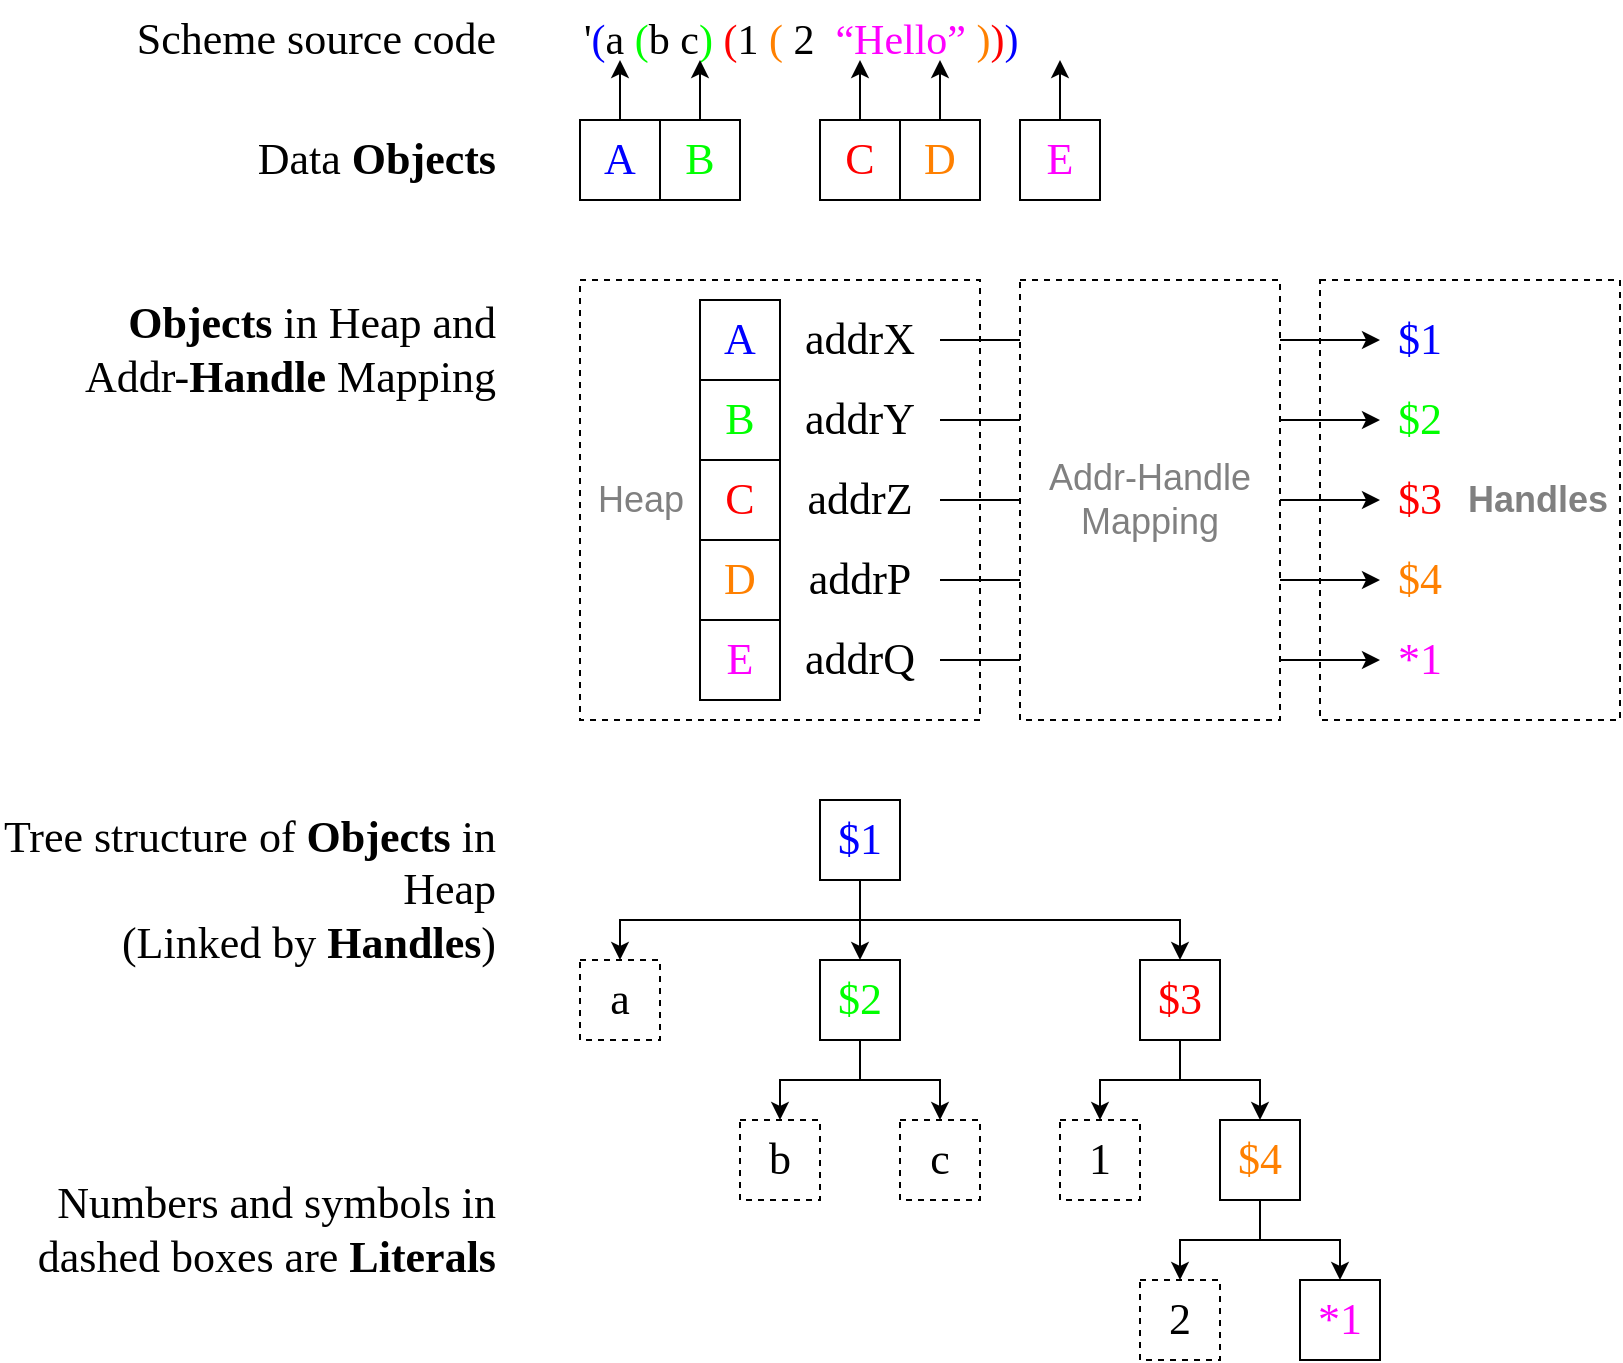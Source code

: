 <mxfile version="12.4.2" type="device" pages="1"><diagram id="j6RBjA2w_Ug1Mf5W4Ejd" name="Page-1"><mxGraphModel dx="3273" dy="885" grid="1" gridSize="10" guides="1" tooltips="1" connect="1" arrows="1" fold="1" page="1" pageScale="1" pageWidth="1920" pageHeight="1200" math="0" shadow="0"><root><mxCell id="0"/><mxCell id="1" parent="0"/><mxCell id="DbUxghMjtqE73PUyUdyE-60" value="Handles" style="rounded=0;whiteSpace=wrap;html=1;fontSize=18;align=right;fontColor=#808080;strokeColor=#000000;fillColor=#ffffff;dashed=1;spacingRight=4;fontStyle=1" vertex="1" parent="1"><mxGeometry x="570" y="360" width="150" height="220" as="geometry"/></mxCell><mxCell id="DbUxghMjtqE73PUyUdyE-47" value="Heap" style="rounded=0;whiteSpace=wrap;html=1;dashed=1;strokeColor=#000000;fillColor=#ffffff;fontSize=18;fontColor=#808080;align=left;verticalAlign=middle;spacingLeft=7;" vertex="1" parent="1"><mxGeometry x="200" y="360" width="200" height="220" as="geometry"/></mxCell><mxCell id="DbUxghMjtqE73PUyUdyE-1" value="&lt;font style=&quot;font-size: 21px&quot; face=&quot;Lucida Console&quot;&gt;'&lt;font color=&quot;#0000ff&quot;&gt;(&lt;/font&gt;a &lt;font color=&quot;#00ff00&quot;&gt;(&lt;/font&gt;b c&lt;font color=&quot;#00ff00&quot;&gt;)&lt;/font&gt; &lt;font color=&quot;#ff0000&quot;&gt;(&lt;/font&gt;1&amp;nbsp;&lt;font color=&quot;#ff8000&quot;&gt;(&lt;/font&gt; 2&lt;font color=&quot;#ff8000&quot;&gt;&amp;nbsp;&amp;nbsp;&lt;/font&gt;&lt;font color=&quot;#ff00ff&quot;&gt;“Hello”&lt;/font&gt;&amp;nbsp;&lt;font color=&quot;#ff8000&quot;&gt;)&lt;/font&gt;&lt;font color=&quot;#ff0000&quot;&gt;)&lt;/font&gt;&lt;font color=&quot;#0000ff&quot;&gt;)&lt;/font&gt;&lt;/font&gt;" style="text;html=1;strokeColor=none;fillColor=none;align=left;verticalAlign=middle;whiteSpace=wrap;rounded=0;fontSize=22;" vertex="1" parent="1"><mxGeometry x="200" y="220" width="400" height="40" as="geometry"/></mxCell><mxCell id="DbUxghMjtqE73PUyUdyE-49" style="edgeStyle=orthogonalEdgeStyle;rounded=0;orthogonalLoop=1;jettySize=auto;html=1;exitX=0.5;exitY=0;exitDx=0;exitDy=0;entryX=0.05;entryY=0.75;entryDx=0;entryDy=0;entryPerimeter=0;fontSize=22;fontColor=#FF00FF;" edge="1" parent="1" source="DbUxghMjtqE73PUyUdyE-4" target="DbUxghMjtqE73PUyUdyE-1"><mxGeometry relative="1" as="geometry"/></mxCell><mxCell id="DbUxghMjtqE73PUyUdyE-4" value="&lt;font face=&quot;Lucida Console&quot;&gt;A&lt;/font&gt;" style="rounded=0;whiteSpace=wrap;html=1;fontSize=22;align=center;fontColor=#0000FF;" vertex="1" parent="1"><mxGeometry x="200" y="280" width="40" height="40" as="geometry"/></mxCell><mxCell id="DbUxghMjtqE73PUyUdyE-50" style="edgeStyle=orthogonalEdgeStyle;rounded=0;orthogonalLoop=1;jettySize=auto;html=1;exitX=0.5;exitY=0;exitDx=0;exitDy=0;entryX=0.15;entryY=0.75;entryDx=0;entryDy=0;entryPerimeter=0;fontSize=22;fontColor=#FF00FF;" edge="1" parent="1" source="DbUxghMjtqE73PUyUdyE-6" target="DbUxghMjtqE73PUyUdyE-1"><mxGeometry relative="1" as="geometry"/></mxCell><mxCell id="DbUxghMjtqE73PUyUdyE-6" value="&lt;font face=&quot;Lucida Console&quot; color=&quot;#00ff00&quot;&gt;B&lt;/font&gt;" style="rounded=0;whiteSpace=wrap;html=1;fontSize=22;align=center;fontColor=#0000FF;" vertex="1" parent="1"><mxGeometry x="240" y="280" width="40" height="40" as="geometry"/></mxCell><mxCell id="DbUxghMjtqE73PUyUdyE-51" style="edgeStyle=orthogonalEdgeStyle;rounded=0;orthogonalLoop=1;jettySize=auto;html=1;exitX=0.5;exitY=0;exitDx=0;exitDy=0;entryX=0.35;entryY=0.75;entryDx=0;entryDy=0;entryPerimeter=0;fontSize=22;fontColor=#FF00FF;" edge="1" parent="1" source="DbUxghMjtqE73PUyUdyE-8" target="DbUxghMjtqE73PUyUdyE-1"><mxGeometry relative="1" as="geometry"/></mxCell><mxCell id="DbUxghMjtqE73PUyUdyE-8" value="&lt;font face=&quot;Lucida Console&quot; color=&quot;#ff0000&quot;&gt;C&lt;/font&gt;" style="rounded=0;whiteSpace=wrap;html=1;fontSize=22;align=center;fontColor=#0000FF;" vertex="1" parent="1"><mxGeometry x="320" y="280" width="40" height="40" as="geometry"/></mxCell><mxCell id="DbUxghMjtqE73PUyUdyE-52" style="edgeStyle=orthogonalEdgeStyle;rounded=0;orthogonalLoop=1;jettySize=auto;html=1;exitX=0.5;exitY=0;exitDx=0;exitDy=0;entryX=0.45;entryY=0.75;entryDx=0;entryDy=0;entryPerimeter=0;fontSize=22;fontColor=#FF00FF;" edge="1" parent="1" source="DbUxghMjtqE73PUyUdyE-10" target="DbUxghMjtqE73PUyUdyE-1"><mxGeometry relative="1" as="geometry"/></mxCell><mxCell id="DbUxghMjtqE73PUyUdyE-10" value="&lt;font face=&quot;Lucida Console&quot; color=&quot;#ff8000&quot;&gt;D&lt;/font&gt;" style="rounded=0;whiteSpace=wrap;html=1;fontSize=22;align=center;fontColor=#0000FF;" vertex="1" parent="1"><mxGeometry x="360" y="280" width="40" height="40" as="geometry"/></mxCell><mxCell id="DbUxghMjtqE73PUyUdyE-16" style="edgeStyle=orthogonalEdgeStyle;rounded=0;orthogonalLoop=1;jettySize=auto;html=1;exitX=0.5;exitY=1;exitDx=0;exitDy=0;entryX=0.5;entryY=0;entryDx=0;entryDy=0;fontSize=22;fontColor=#000000;" edge="1" parent="1" source="DbUxghMjtqE73PUyUdyE-12" target="DbUxghMjtqE73PUyUdyE-13"><mxGeometry relative="1" as="geometry"/></mxCell><mxCell id="DbUxghMjtqE73PUyUdyE-17" style="edgeStyle=orthogonalEdgeStyle;rounded=0;orthogonalLoop=1;jettySize=auto;html=1;exitX=0.5;exitY=1;exitDx=0;exitDy=0;entryX=0.5;entryY=0;entryDx=0;entryDy=0;fontSize=22;fontColor=#000000;" edge="1" parent="1" source="DbUxghMjtqE73PUyUdyE-12" target="DbUxghMjtqE73PUyUdyE-15"><mxGeometry relative="1" as="geometry"/></mxCell><mxCell id="DbUxghMjtqE73PUyUdyE-18" style="edgeStyle=orthogonalEdgeStyle;rounded=0;orthogonalLoop=1;jettySize=auto;html=1;exitX=0.5;exitY=1;exitDx=0;exitDy=0;entryX=0.5;entryY=0;entryDx=0;entryDy=0;fontSize=22;fontColor=#000000;" edge="1" parent="1" source="DbUxghMjtqE73PUyUdyE-12" target="DbUxghMjtqE73PUyUdyE-14"><mxGeometry relative="1" as="geometry"/></mxCell><mxCell id="DbUxghMjtqE73PUyUdyE-12" value="&lt;font face=&quot;Lucida Console&quot;&gt;$1&lt;/font&gt;" style="rounded=0;whiteSpace=wrap;html=1;fontSize=22;align=center;fontColor=#0000FF;" vertex="1" parent="1"><mxGeometry x="320" y="620" width="40" height="40" as="geometry"/></mxCell><mxCell id="DbUxghMjtqE73PUyUdyE-21" style="edgeStyle=orthogonalEdgeStyle;rounded=0;orthogonalLoop=1;jettySize=auto;html=1;exitX=0.5;exitY=1;exitDx=0;exitDy=0;entryX=0.5;entryY=0;entryDx=0;entryDy=0;fontSize=22;fontColor=#000000;" edge="1" parent="1" source="DbUxghMjtqE73PUyUdyE-13" target="DbUxghMjtqE73PUyUdyE-19"><mxGeometry relative="1" as="geometry"/></mxCell><mxCell id="DbUxghMjtqE73PUyUdyE-22" style="edgeStyle=orthogonalEdgeStyle;rounded=0;orthogonalLoop=1;jettySize=auto;html=1;exitX=0.5;exitY=1;exitDx=0;exitDy=0;entryX=0.5;entryY=0;entryDx=0;entryDy=0;fontSize=22;fontColor=#000000;" edge="1" parent="1" source="DbUxghMjtqE73PUyUdyE-13" target="DbUxghMjtqE73PUyUdyE-20"><mxGeometry relative="1" as="geometry"/></mxCell><mxCell id="DbUxghMjtqE73PUyUdyE-13" value="&lt;font face=&quot;Lucida Console&quot; color=&quot;#00ff00&quot;&gt;$2&lt;/font&gt;" style="rounded=0;whiteSpace=wrap;html=1;fontSize=22;align=center;fontColor=#0000FF;" vertex="1" parent="1"><mxGeometry x="320" y="700" width="40" height="40" as="geometry"/></mxCell><mxCell id="DbUxghMjtqE73PUyUdyE-25" style="edgeStyle=orthogonalEdgeStyle;rounded=0;orthogonalLoop=1;jettySize=auto;html=1;exitX=0.5;exitY=1;exitDx=0;exitDy=0;entryX=0.5;entryY=0;entryDx=0;entryDy=0;fontSize=22;fontColor=#000000;" edge="1" parent="1" source="DbUxghMjtqE73PUyUdyE-14" target="DbUxghMjtqE73PUyUdyE-23"><mxGeometry relative="1" as="geometry"/></mxCell><mxCell id="DbUxghMjtqE73PUyUdyE-26" style="edgeStyle=orthogonalEdgeStyle;rounded=0;orthogonalLoop=1;jettySize=auto;html=1;exitX=0.5;exitY=1;exitDx=0;exitDy=0;entryX=0.5;entryY=0;entryDx=0;entryDy=0;fontSize=22;fontColor=#000000;" edge="1" parent="1" source="DbUxghMjtqE73PUyUdyE-14" target="DbUxghMjtqE73PUyUdyE-24"><mxGeometry relative="1" as="geometry"/></mxCell><mxCell id="DbUxghMjtqE73PUyUdyE-14" value="&lt;font face=&quot;Lucida Console&quot; color=&quot;#ff0000&quot;&gt;$3&lt;/font&gt;" style="rounded=0;whiteSpace=wrap;html=1;fontSize=22;align=center;fontColor=#0000FF;" vertex="1" parent="1"><mxGeometry x="480" y="700" width="40" height="40" as="geometry"/></mxCell><mxCell id="DbUxghMjtqE73PUyUdyE-15" value="&lt;font face=&quot;Lucida Console&quot;&gt;a&lt;/font&gt;" style="rounded=0;whiteSpace=wrap;html=1;fontSize=22;align=center;fontColor=#000000;strokeColor=#000000;fillColor=none;dashed=1;" vertex="1" parent="1"><mxGeometry x="200" y="700" width="40" height="40" as="geometry"/></mxCell><mxCell id="DbUxghMjtqE73PUyUdyE-19" value="&lt;font face=&quot;Lucida Console&quot;&gt;b&lt;/font&gt;" style="rounded=0;whiteSpace=wrap;html=1;fontSize=22;align=center;fontColor=#000000;strokeColor=#000000;fillColor=none;dashed=1;" vertex="1" parent="1"><mxGeometry x="280" y="780" width="40" height="40" as="geometry"/></mxCell><mxCell id="DbUxghMjtqE73PUyUdyE-20" value="&lt;font face=&quot;Lucida Console&quot;&gt;c&lt;/font&gt;" style="rounded=0;whiteSpace=wrap;html=1;fontSize=22;align=center;fontColor=#000000;strokeColor=#000000;fillColor=none;dashed=1;" vertex="1" parent="1"><mxGeometry x="360" y="780" width="40" height="40" as="geometry"/></mxCell><mxCell id="DbUxghMjtqE73PUyUdyE-23" value="&lt;font face=&quot;Lucida Console&quot;&gt;1&lt;/font&gt;" style="rounded=0;whiteSpace=wrap;html=1;fontSize=22;align=center;fontColor=#000000;strokeColor=#000000;fillColor=none;dashed=1;" vertex="1" parent="1"><mxGeometry x="440" y="780" width="40" height="40" as="geometry"/></mxCell><mxCell id="DbUxghMjtqE73PUyUdyE-28" style="edgeStyle=orthogonalEdgeStyle;rounded=0;orthogonalLoop=1;jettySize=auto;html=1;exitX=0.5;exitY=1;exitDx=0;exitDy=0;entryX=0.5;entryY=0;entryDx=0;entryDy=0;fontSize=22;fontColor=#000000;" edge="1" parent="1" source="DbUxghMjtqE73PUyUdyE-24" target="DbUxghMjtqE73PUyUdyE-27"><mxGeometry relative="1" as="geometry"/></mxCell><mxCell id="DbUxghMjtqE73PUyUdyE-55" style="edgeStyle=orthogonalEdgeStyle;rounded=0;orthogonalLoop=1;jettySize=auto;html=1;exitX=0.5;exitY=1;exitDx=0;exitDy=0;entryX=0.5;entryY=0;entryDx=0;entryDy=0;fontSize=22;fontColor=#FF00FF;" edge="1" parent="1" source="DbUxghMjtqE73PUyUdyE-24" target="DbUxghMjtqE73PUyUdyE-54"><mxGeometry relative="1" as="geometry"/></mxCell><mxCell id="DbUxghMjtqE73PUyUdyE-24" value="&lt;font face=&quot;Lucida Console&quot; color=&quot;#ff8000&quot;&gt;$4&lt;/font&gt;" style="rounded=0;whiteSpace=wrap;html=1;fontSize=22;align=center;fontColor=#0000FF;" vertex="1" parent="1"><mxGeometry x="520" y="780" width="40" height="40" as="geometry"/></mxCell><mxCell id="DbUxghMjtqE73PUyUdyE-27" value="&lt;font face=&quot;Lucida Console&quot;&gt;2&lt;/font&gt;" style="rounded=0;whiteSpace=wrap;html=1;fontSize=22;align=center;fontColor=#000000;strokeColor=#000000;fillColor=none;dashed=1;" vertex="1" parent="1"><mxGeometry x="480" y="860" width="40" height="40" as="geometry"/></mxCell><mxCell id="DbUxghMjtqE73PUyUdyE-29" value="&lt;font face=&quot;Lucida Console&quot;&gt;A&lt;/font&gt;" style="rounded=0;whiteSpace=wrap;html=1;fontSize=22;align=center;fontColor=#0000FF;" vertex="1" parent="1"><mxGeometry x="260" y="370" width="40" height="40" as="geometry"/></mxCell><mxCell id="DbUxghMjtqE73PUyUdyE-30" value="&lt;font face=&quot;Lucida Console&quot; color=&quot;#00ff00&quot;&gt;B&lt;/font&gt;" style="rounded=0;whiteSpace=wrap;html=1;fontSize=22;align=center;fontColor=#0000FF;" vertex="1" parent="1"><mxGeometry x="260" y="410" width="40" height="40" as="geometry"/></mxCell><mxCell id="DbUxghMjtqE73PUyUdyE-31" value="&lt;font face=&quot;Lucida Console&quot; color=&quot;#ff0000&quot;&gt;C&lt;/font&gt;" style="rounded=0;whiteSpace=wrap;html=1;fontSize=22;align=center;fontColor=#0000FF;" vertex="1" parent="1"><mxGeometry x="260" y="450" width="40" height="40" as="geometry"/></mxCell><mxCell id="DbUxghMjtqE73PUyUdyE-32" value="&lt;font face=&quot;Lucida Console&quot; color=&quot;#ff8000&quot;&gt;D&lt;/font&gt;" style="rounded=0;whiteSpace=wrap;html=1;fontSize=22;align=center;fontColor=#0000FF;" vertex="1" parent="1"><mxGeometry x="260" y="490" width="40" height="40" as="geometry"/></mxCell><mxCell id="DbUxghMjtqE73PUyUdyE-43" style="edgeStyle=orthogonalEdgeStyle;rounded=0;orthogonalLoop=1;jettySize=auto;html=1;exitX=1;exitY=0.5;exitDx=0;exitDy=0;entryX=0;entryY=0.5;entryDx=0;entryDy=0;fontSize=22;fontColor=#000000;" edge="1" parent="1" source="DbUxghMjtqE73PUyUdyE-33" target="DbUxghMjtqE73PUyUdyE-38"><mxGeometry relative="1" as="geometry"/></mxCell><mxCell id="DbUxghMjtqE73PUyUdyE-33" value="&lt;font face=&quot;Lucida Console&quot;&gt;addrX&lt;/font&gt;" style="rounded=0;whiteSpace=wrap;html=1;fontSize=22;align=center;fontColor=#000000;strokeColor=none;fillColor=none;dashed=1;" vertex="1" parent="1"><mxGeometry x="300" y="370" width="80" height="40" as="geometry"/></mxCell><mxCell id="DbUxghMjtqE73PUyUdyE-44" style="edgeStyle=orthogonalEdgeStyle;rounded=0;orthogonalLoop=1;jettySize=auto;html=1;exitX=1;exitY=0.5;exitDx=0;exitDy=0;entryX=0;entryY=0.5;entryDx=0;entryDy=0;fontSize=22;fontColor=#000000;" edge="1" parent="1" source="DbUxghMjtqE73PUyUdyE-34" target="DbUxghMjtqE73PUyUdyE-39"><mxGeometry relative="1" as="geometry"/></mxCell><mxCell id="DbUxghMjtqE73PUyUdyE-34" value="&lt;font face=&quot;Lucida Console&quot;&gt;addrY&lt;/font&gt;" style="rounded=0;whiteSpace=wrap;html=1;fontSize=22;align=center;fontColor=#000000;strokeColor=none;fillColor=none;dashed=1;" vertex="1" parent="1"><mxGeometry x="300" y="410" width="80" height="40" as="geometry"/></mxCell><mxCell id="DbUxghMjtqE73PUyUdyE-45" style="edgeStyle=orthogonalEdgeStyle;rounded=0;orthogonalLoop=1;jettySize=auto;html=1;exitX=1;exitY=0.5;exitDx=0;exitDy=0;entryX=0;entryY=0.5;entryDx=0;entryDy=0;fontSize=22;fontColor=#000000;" edge="1" parent="1" source="DbUxghMjtqE73PUyUdyE-35" target="DbUxghMjtqE73PUyUdyE-40"><mxGeometry relative="1" as="geometry"/></mxCell><mxCell id="DbUxghMjtqE73PUyUdyE-35" value="&lt;font face=&quot;Lucida Console&quot;&gt;addrZ&lt;/font&gt;" style="rounded=0;whiteSpace=wrap;html=1;fontSize=22;align=center;fontColor=#000000;strokeColor=none;fillColor=none;dashed=1;" vertex="1" parent="1"><mxGeometry x="300" y="450" width="80" height="40" as="geometry"/></mxCell><mxCell id="DbUxghMjtqE73PUyUdyE-46" style="edgeStyle=orthogonalEdgeStyle;rounded=0;orthogonalLoop=1;jettySize=auto;html=1;exitX=1;exitY=0.5;exitDx=0;exitDy=0;entryX=0;entryY=0.5;entryDx=0;entryDy=0;fontSize=22;fontColor=#000000;" edge="1" parent="1" source="DbUxghMjtqE73PUyUdyE-36" target="DbUxghMjtqE73PUyUdyE-41"><mxGeometry relative="1" as="geometry"/></mxCell><mxCell id="DbUxghMjtqE73PUyUdyE-36" value="&lt;font face=&quot;Lucida Console&quot;&gt;addrP&lt;/font&gt;" style="rounded=0;whiteSpace=wrap;html=1;fontSize=22;align=center;fontColor=#000000;strokeColor=none;fillColor=none;dashed=1;" vertex="1" parent="1"><mxGeometry x="300" y="490" width="80" height="40" as="geometry"/></mxCell><mxCell id="DbUxghMjtqE73PUyUdyE-38" value="&lt;font face=&quot;Lucida Console&quot;&gt;$1&lt;/font&gt;" style="rounded=0;whiteSpace=wrap;html=1;fontSize=22;align=center;fontColor=#0000FF;strokeColor=none;fillColor=none;" vertex="1" parent="1"><mxGeometry x="600" y="370" width="40" height="40" as="geometry"/></mxCell><mxCell id="DbUxghMjtqE73PUyUdyE-39" value="&lt;font face=&quot;Lucida Console&quot; color=&quot;#00ff00&quot;&gt;$2&lt;/font&gt;" style="rounded=0;whiteSpace=wrap;html=1;fontSize=22;align=center;fontColor=#0000FF;strokeColor=none;fillColor=none;" vertex="1" parent="1"><mxGeometry x="600" y="410" width="40" height="40" as="geometry"/></mxCell><mxCell id="DbUxghMjtqE73PUyUdyE-40" value="&lt;font face=&quot;Lucida Console&quot; color=&quot;#ff0000&quot;&gt;$3&lt;/font&gt;" style="rounded=0;whiteSpace=wrap;html=1;fontSize=22;align=center;fontColor=#0000FF;strokeColor=none;fillColor=none;" vertex="1" parent="1"><mxGeometry x="600" y="450" width="40" height="40" as="geometry"/></mxCell><mxCell id="DbUxghMjtqE73PUyUdyE-41" value="&lt;font face=&quot;Lucida Console&quot; color=&quot;#ff8000&quot;&gt;$4&lt;/font&gt;" style="rounded=0;whiteSpace=wrap;html=1;fontSize=22;align=center;fontColor=#0000FF;strokeColor=none;fillColor=none;" vertex="1" parent="1"><mxGeometry x="600" y="490" width="40" height="40" as="geometry"/></mxCell><mxCell id="DbUxghMjtqE73PUyUdyE-53" style="edgeStyle=orthogonalEdgeStyle;rounded=0;orthogonalLoop=1;jettySize=auto;html=1;exitX=0.5;exitY=0;exitDx=0;exitDy=0;entryX=0.6;entryY=0.75;entryDx=0;entryDy=0;entryPerimeter=0;fontSize=22;fontColor=#FF00FF;" edge="1" parent="1" source="DbUxghMjtqE73PUyUdyE-48" target="DbUxghMjtqE73PUyUdyE-1"><mxGeometry relative="1" as="geometry"/></mxCell><mxCell id="DbUxghMjtqE73PUyUdyE-48" value="&lt;font face=&quot;Lucida Console&quot;&gt;E&lt;/font&gt;" style="rounded=0;whiteSpace=wrap;html=1;fontSize=22;align=center;fontColor=#FF00FF;" vertex="1" parent="1"><mxGeometry x="420" y="280" width="40" height="40" as="geometry"/></mxCell><mxCell id="DbUxghMjtqE73PUyUdyE-54" value="&lt;font face=&quot;Lucida Console&quot;&gt;*1&lt;/font&gt;" style="rounded=0;whiteSpace=wrap;html=1;fontSize=22;align=center;fontColor=#FF00FF;" vertex="1" parent="1"><mxGeometry x="560" y="860" width="40" height="40" as="geometry"/></mxCell><mxCell id="DbUxghMjtqE73PUyUdyE-56" value="&lt;font face=&quot;Lucida Console&quot;&gt;E&lt;/font&gt;" style="rounded=0;whiteSpace=wrap;html=1;fontSize=22;align=center;fontColor=#FF00FF;" vertex="1" parent="1"><mxGeometry x="260" y="530" width="40" height="40" as="geometry"/></mxCell><mxCell id="DbUxghMjtqE73PUyUdyE-59" style="edgeStyle=orthogonalEdgeStyle;rounded=0;orthogonalLoop=1;jettySize=auto;html=1;exitX=1;exitY=0.5;exitDx=0;exitDy=0;entryX=0;entryY=0.5;entryDx=0;entryDy=0;fontSize=22;fontColor=#FF00FF;" edge="1" parent="1" source="DbUxghMjtqE73PUyUdyE-57" target="DbUxghMjtqE73PUyUdyE-61"><mxGeometry relative="1" as="geometry"><mxPoint x="640.103" y="550" as="targetPoint"/></mxGeometry></mxCell><mxCell id="DbUxghMjtqE73PUyUdyE-57" value="&lt;font face=&quot;Lucida Console&quot;&gt;addrQ&lt;/font&gt;" style="rounded=0;whiteSpace=wrap;html=1;fontSize=22;align=center;fontColor=#000000;strokeColor=none;fillColor=none;dashed=1;" vertex="1" parent="1"><mxGeometry x="300" y="530" width="80" height="40" as="geometry"/></mxCell><mxCell id="DbUxghMjtqE73PUyUdyE-37" value="Addr-Handle&lt;br style=&quot;font-size: 18px;&quot;&gt;Mapping" style="rounded=0;whiteSpace=wrap;html=1;fontSize=18;align=center;fontColor=#808080;strokeColor=#000000;fillColor=#ffffff;dashed=1;" vertex="1" parent="1"><mxGeometry x="420" y="360" width="130" height="220" as="geometry"/></mxCell><mxCell id="DbUxghMjtqE73PUyUdyE-61" value="&lt;font face=&quot;Lucida Console&quot;&gt;*1&lt;/font&gt;" style="rounded=0;whiteSpace=wrap;html=1;fontSize=22;align=center;fontColor=#FF00FF;strokeColor=none;fillColor=none;" vertex="1" parent="1"><mxGeometry x="600" y="530" width="40" height="40" as="geometry"/></mxCell><mxCell id="DbUxghMjtqE73PUyUdyE-62" value="&lt;font face=&quot;更纱黑体 SC&quot;&gt;Scheme source code&lt;/font&gt;" style="rounded=0;whiteSpace=wrap;html=1;fontSize=22;align=right;fontColor=#000000;strokeColor=none;fillColor=none;dashed=1;fontStyle=0" vertex="1" parent="1"><mxGeometry x="-90" y="220" width="250" height="40" as="geometry"/></mxCell><mxCell id="DbUxghMjtqE73PUyUdyE-63" value="&lt;font face=&quot;更纱黑体 SC&quot;&gt;&lt;b&gt;Objects&lt;/b&gt; in Heap and&lt;br&gt;Addr-&lt;b&gt;Handle&lt;/b&gt; Mapping&lt;br&gt;&lt;/font&gt;" style="rounded=0;whiteSpace=wrap;html=1;fontSize=22;align=right;fontColor=#000000;strokeColor=none;fillColor=none;dashed=1;fontStyle=0" vertex="1" parent="1"><mxGeometry x="-90" y="360" width="250" height="70" as="geometry"/></mxCell><mxCell id="DbUxghMjtqE73PUyUdyE-64" value="&lt;font face=&quot;更纱黑体 SC&quot;&gt;Tree structure of &lt;b&gt;Objects&lt;/b&gt; in Heap&lt;br&gt;(Linked by &lt;b&gt;Handles&lt;/b&gt;)&lt;br&gt;&lt;/font&gt;" style="rounded=0;whiteSpace=wrap;html=1;fontSize=22;align=right;fontColor=#000000;strokeColor=none;fillColor=none;dashed=1;fontStyle=0" vertex="1" parent="1"><mxGeometry x="-90" y="620" width="250" height="90" as="geometry"/></mxCell><mxCell id="DbUxghMjtqE73PUyUdyE-65" value="&lt;font face=&quot;更纱黑体 SC&quot;&gt;Data &lt;b&gt;Objects&lt;/b&gt;&lt;/font&gt;" style="rounded=0;whiteSpace=wrap;html=1;fontSize=22;align=right;fontColor=#000000;strokeColor=none;fillColor=none;dashed=1;fontStyle=0" vertex="1" parent="1"><mxGeometry x="-90" y="280" width="250" height="40" as="geometry"/></mxCell><mxCell id="DbUxghMjtqE73PUyUdyE-68" value="&lt;font face=&quot;更纱黑体 SC&quot;&gt;Numbers and symbols in dashed boxes are &lt;b&gt;Literals&lt;/b&gt;&lt;br&gt;&lt;/font&gt;" style="rounded=0;whiteSpace=wrap;html=1;fontSize=22;align=right;fontColor=#000000;strokeColor=none;fillColor=none;dashed=1;fontStyle=0" vertex="1" parent="1"><mxGeometry x="-90" y="790" width="250" height="90" as="geometry"/></mxCell></root></mxGraphModel></diagram></mxfile>
